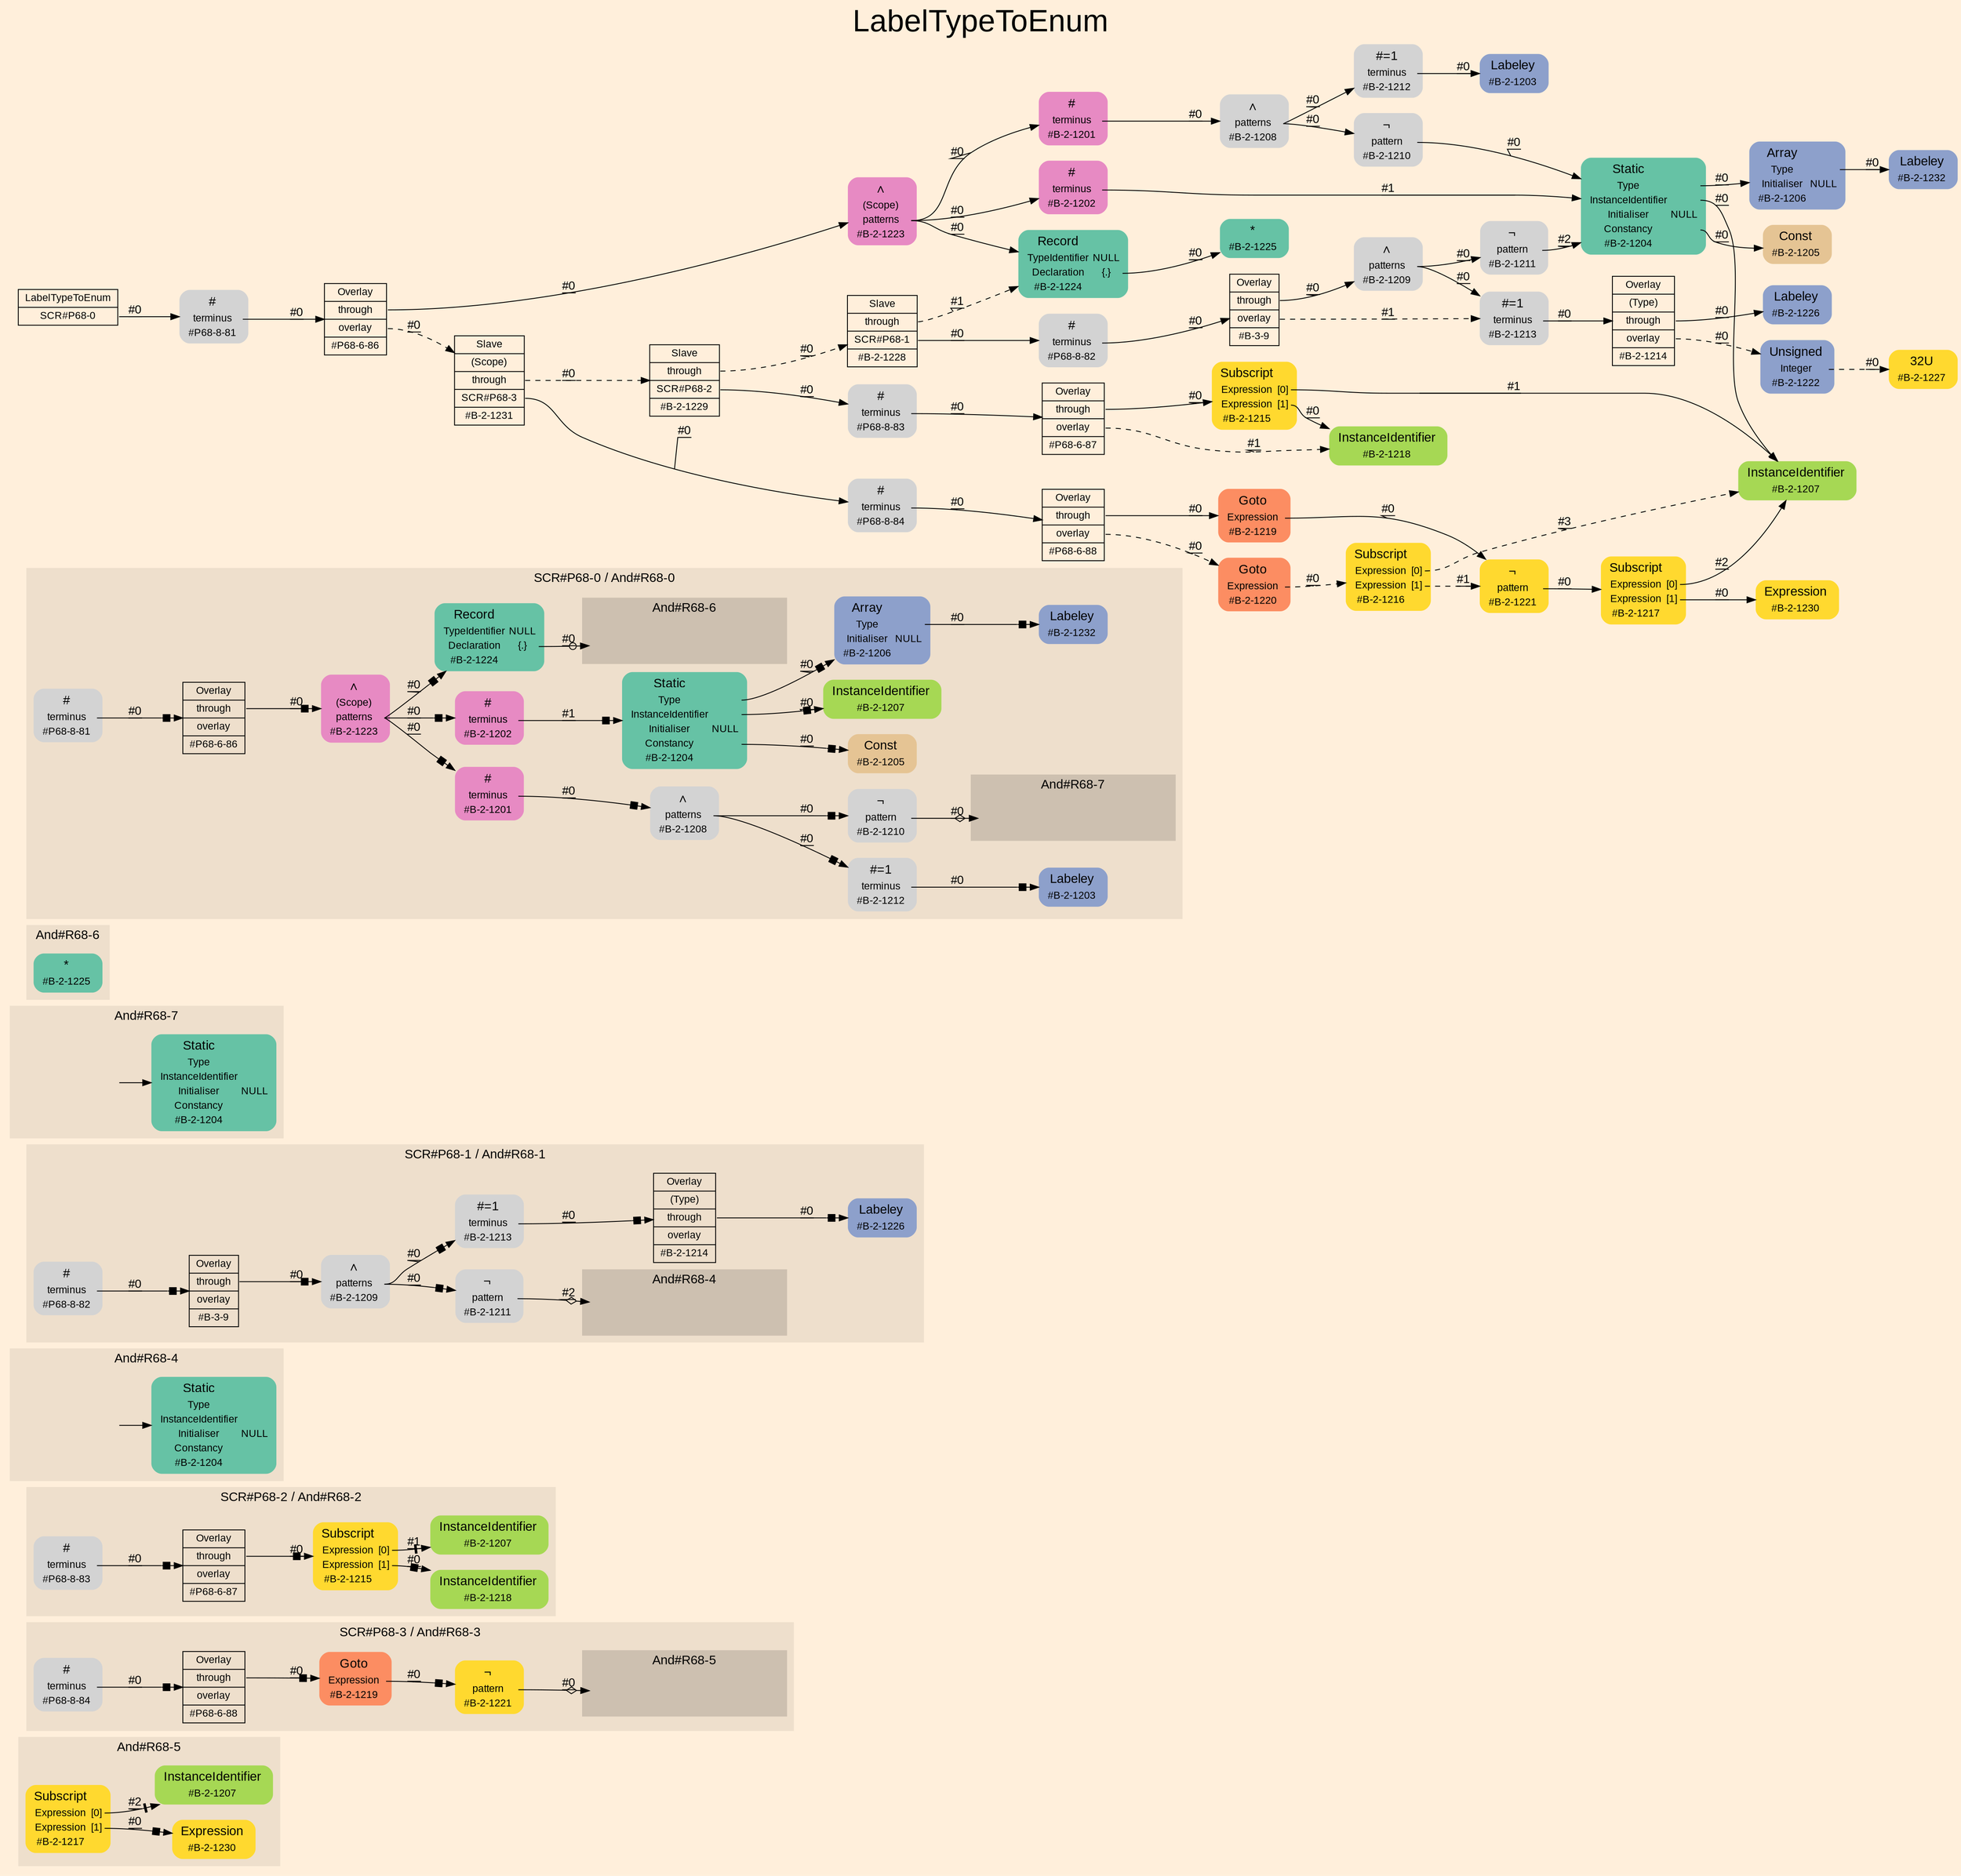 digraph "LabelTypeToEnum" {
label = "LabelTypeToEnum"
labelloc = t
fontsize = "36"
graph [
    rankdir = "LR"
    ranksep = 0.3
    bgcolor = antiquewhite1
    color = black
    fontcolor = black
    fontname = "Arial"
];
node [
    fontname = "Arial"
];
edge [
    fontname = "Arial"
];

// -------------------- figure And#R68-5 --------------------
// -------- block And#R68-5/#B-2-1207 ----------
"And#R68-5/#B-2-1207" [
    shape = "plaintext"
    fillcolor = "/set28/5"
    label = <<TABLE BORDER="0" CELLBORDER="0" CELLSPACING="0">
     <TR><TD><FONT POINT-SIZE="15.0">InstanceIdentifier</FONT></TD><TD></TD></TR>
     <TR><TD>#B-2-1207</TD><TD PORT="port0"></TD></TR>
    </TABLE>>
    style = "rounded,filled"
    fontsize = "12"
];

// -------- region And#R68-5 ----------
subgraph "clusterAnd#R68-5" {
    label = "And#R68-5"
    style = "filled"
    color = antiquewhite2
    fontsize = "15"
    // -------- block And#R68-5/#B-2-1230 ----------
    "And#R68-5/#B-2-1230" [
        shape = "plaintext"
        fillcolor = "/set28/6"
        label = <<TABLE BORDER="0" CELLBORDER="0" CELLSPACING="0">
         <TR><TD><FONT POINT-SIZE="15.0">Expression</FONT></TD><TD></TD></TR>
         <TR><TD>#B-2-1230</TD><TD PORT="port0"></TD></TR>
        </TABLE>>
        style = "rounded,filled"
        fontsize = "12"
    ];
    
    // -------- block And#R68-5/#B-2-1217 ----------
    "And#R68-5/#B-2-1217" [
        shape = "plaintext"
        fillcolor = "/set28/6"
        label = <<TABLE BORDER="0" CELLBORDER="0" CELLSPACING="0">
         <TR><TD><FONT POINT-SIZE="15.0">Subscript</FONT></TD><TD></TD></TR>
         <TR><TD>Expression</TD><TD PORT="port0">[0]</TD></TR>
         <TR><TD>Expression</TD><TD PORT="port1">[1]</TD></TR>
         <TR><TD>#B-2-1217</TD><TD PORT="port2"></TD></TR>
        </TABLE>>
        style = "rounded,filled"
        fontsize = "12"
    ];
    
    "And#R68-5/#B-2-1217":port0 -> "And#R68-5/#B-2-1207" [
        arrowhead="normalnonetee"
        label = "#2"
        decorate = true
        color = black
        fontcolor = black
    ];
    
    "And#R68-5/#B-2-1217":port1 -> "And#R68-5/#B-2-1230" [
        arrowhead="normalnonebox"
        label = "#0"
        decorate = true
        color = black
        fontcolor = black
    ];
    
}


// -------------------- figure And#R68-3 --------------------
// -------- region And#R68-3 ----------
subgraph "clusterAnd#R68-3" {
    label = "SCR#P68-3 / And#R68-3"
    style = "filled"
    color = antiquewhite2
    fontsize = "15"
    // -------- block And#R68-3/#B-2-1219 ----------
    "And#R68-3/#B-2-1219" [
        shape = "plaintext"
        fillcolor = "/set28/2"
        label = <<TABLE BORDER="0" CELLBORDER="0" CELLSPACING="0">
         <TR><TD><FONT POINT-SIZE="15.0">Goto</FONT></TD><TD></TD></TR>
         <TR><TD>Expression</TD><TD PORT="port0"></TD></TR>
         <TR><TD>#B-2-1219</TD><TD PORT="port1"></TD></TR>
        </TABLE>>
        style = "rounded,filled"
        fontsize = "12"
    ];
    
    "And#R68-3/#B-2-1219":port0 -> "And#R68-3/#B-2-1221" [
        arrowhead="normalnonebox"
        label = "#0"
        decorate = true
        color = black
        fontcolor = black
    ];
    
    // -------- block And#R68-3/#B-2-1221 ----------
    "And#R68-3/#B-2-1221" [
        shape = "plaintext"
        fillcolor = "/set28/6"
        label = <<TABLE BORDER="0" CELLBORDER="0" CELLSPACING="0">
         <TR><TD><FONT POINT-SIZE="15.0">¬</FONT></TD><TD></TD></TR>
         <TR><TD>pattern</TD><TD PORT="port0"></TD></TR>
         <TR><TD>#B-2-1221</TD><TD PORT="port1"></TD></TR>
        </TABLE>>
        style = "rounded,filled"
        fontsize = "12"
    ];
    
    "And#R68-3/#B-2-1221":port0 -> "And#R68-3/And#R68-5/#B-2-1217" [
        arrowhead="normalnoneodiamond"
        label = "#0"
        decorate = true
        color = black
        fontcolor = black
    ];
    
    // -------- block And#R68-3/#P68-6-88 ----------
    "And#R68-3/#P68-6-88" [
        shape = "record"
        fillcolor = antiquewhite2
        label = "<fixed> Overlay | <port0> through | <port1> overlay | <port2> #P68-6-88"
        style = "filled"
        fontsize = "12"
        color = black
        fontcolor = black
    ];
    
    "And#R68-3/#P68-6-88":port0 -> "And#R68-3/#B-2-1219" [
        arrowhead="normalnonebox"
        label = "#0"
        decorate = true
        color = black
        fontcolor = black
    ];
    
    // -------- block And#R68-3/#P68-8-84 ----------
    "And#R68-3/#P68-8-84" [
        shape = "plaintext"
        label = <<TABLE BORDER="0" CELLBORDER="0" CELLSPACING="0">
         <TR><TD><FONT POINT-SIZE="15.0">#</FONT></TD><TD></TD></TR>
         <TR><TD>terminus</TD><TD PORT="port0"></TD></TR>
         <TR><TD>#P68-8-84</TD><TD PORT="port1"></TD></TR>
        </TABLE>>
        style = "rounded,filled"
        fontsize = "12"
    ];
    
    "And#R68-3/#P68-8-84":port0 -> "And#R68-3/#P68-6-88" [
        arrowhead="normalnonebox"
        label = "#0"
        decorate = true
        color = black
        fontcolor = black
    ];
    
    // -------- region And#R68-3/And#R68-5 ----------
    subgraph "clusterAnd#R68-3/And#R68-5" {
        label = "And#R68-5"
        style = "filled"
        color = antiquewhite3
        fontsize = "15"
        // -------- block And#R68-3/And#R68-5/#B-2-1217 ----------
        "And#R68-3/And#R68-5/#B-2-1217" [
            shape = "none"
            style = "invisible"
        ];
        
    }
    
}


// -------------------- figure And#R68-2 --------------------
// -------- block And#R68-2/#B-2-1207 ----------
"And#R68-2/#B-2-1207" [
    shape = "plaintext"
    fillcolor = "/set28/5"
    label = <<TABLE BORDER="0" CELLBORDER="0" CELLSPACING="0">
     <TR><TD><FONT POINT-SIZE="15.0">InstanceIdentifier</FONT></TD><TD></TD></TR>
     <TR><TD>#B-2-1207</TD><TD PORT="port0"></TD></TR>
    </TABLE>>
    style = "rounded,filled"
    fontsize = "12"
];

// -------- region And#R68-2 ----------
subgraph "clusterAnd#R68-2" {
    label = "SCR#P68-2 / And#R68-2"
    style = "filled"
    color = antiquewhite2
    fontsize = "15"
    // -------- block And#R68-2/#B-2-1218 ----------
    "And#R68-2/#B-2-1218" [
        shape = "plaintext"
        fillcolor = "/set28/5"
        label = <<TABLE BORDER="0" CELLBORDER="0" CELLSPACING="0">
         <TR><TD><FONT POINT-SIZE="15.0">InstanceIdentifier</FONT></TD><TD></TD></TR>
         <TR><TD>#B-2-1218</TD><TD PORT="port0"></TD></TR>
        </TABLE>>
        style = "rounded,filled"
        fontsize = "12"
    ];
    
    // -------- block And#R68-2/#B-2-1215 ----------
    "And#R68-2/#B-2-1215" [
        shape = "plaintext"
        fillcolor = "/set28/6"
        label = <<TABLE BORDER="0" CELLBORDER="0" CELLSPACING="0">
         <TR><TD><FONT POINT-SIZE="15.0">Subscript</FONT></TD><TD></TD></TR>
         <TR><TD>Expression</TD><TD PORT="port0">[0]</TD></TR>
         <TR><TD>Expression</TD><TD PORT="port1">[1]</TD></TR>
         <TR><TD>#B-2-1215</TD><TD PORT="port2"></TD></TR>
        </TABLE>>
        style = "rounded,filled"
        fontsize = "12"
    ];
    
    "And#R68-2/#B-2-1215":port0 -> "And#R68-2/#B-2-1207" [
        arrowhead="normalnonetee"
        label = "#1"
        decorate = true
        color = black
        fontcolor = black
    ];
    
    "And#R68-2/#B-2-1215":port1 -> "And#R68-2/#B-2-1218" [
        arrowhead="normalnonebox"
        label = "#0"
        decorate = true
        color = black
        fontcolor = black
    ];
    
    // -------- block And#R68-2/#P68-6-87 ----------
    "And#R68-2/#P68-6-87" [
        shape = "record"
        fillcolor = antiquewhite2
        label = "<fixed> Overlay | <port0> through | <port1> overlay | <port2> #P68-6-87"
        style = "filled"
        fontsize = "12"
        color = black
        fontcolor = black
    ];
    
    "And#R68-2/#P68-6-87":port0 -> "And#R68-2/#B-2-1215" [
        arrowhead="normalnonebox"
        label = "#0"
        decorate = true
        color = black
        fontcolor = black
    ];
    
    // -------- block And#R68-2/#P68-8-83 ----------
    "And#R68-2/#P68-8-83" [
        shape = "plaintext"
        label = <<TABLE BORDER="0" CELLBORDER="0" CELLSPACING="0">
         <TR><TD><FONT POINT-SIZE="15.0">#</FONT></TD><TD></TD></TR>
         <TR><TD>terminus</TD><TD PORT="port0"></TD></TR>
         <TR><TD>#P68-8-83</TD><TD PORT="port1"></TD></TR>
        </TABLE>>
        style = "rounded,filled"
        fontsize = "12"
    ];
    
    "And#R68-2/#P68-8-83":port0 -> "And#R68-2/#P68-6-87" [
        arrowhead="normalnonebox"
        label = "#0"
        decorate = true
        color = black
        fontcolor = black
    ];
    
}


// -------------------- figure And#R68-4 --------------------
// -------- block And#R68-4/#B-2-1204 ----------
"And#R68-4/#B-2-1204" [
    shape = "plaintext"
    fillcolor = "/set28/1"
    label = <<TABLE BORDER="0" CELLBORDER="0" CELLSPACING="0">
     <TR><TD><FONT POINT-SIZE="15.0">Static</FONT></TD><TD></TD></TR>
     <TR><TD>Type</TD><TD PORT="port0"></TD></TR>
     <TR><TD>InstanceIdentifier</TD><TD PORT="port1"></TD></TR>
     <TR><TD>Initialiser</TD><TD PORT="port2">NULL</TD></TR>
     <TR><TD>Constancy</TD><TD PORT="port3"></TD></TR>
     <TR><TD>#B-2-1204</TD><TD PORT="port4"></TD></TR>
    </TABLE>>
    style = "rounded,filled"
    fontsize = "12"
];

// -------- region And#R68-4 ----------
subgraph "clusterAnd#R68-4" {
    label = "And#R68-4"
    style = "filled"
    color = antiquewhite2
    fontsize = "15"
    // -------- block And#R68-4/trivial ----------
    "And#R68-4/trivial" [
        shape = "none"
        style = "invisible"
    ];
    
    "And#R68-4/trivial" -> "And#R68-4/#B-2-1204" [
        color = black
        fontcolor = black
    ];
    
}


// -------------------- figure And#R68-1 --------------------
// -------- region And#R68-1 ----------
subgraph "clusterAnd#R68-1" {
    label = "SCR#P68-1 / And#R68-1"
    style = "filled"
    color = antiquewhite2
    fontsize = "15"
    // -------- block And#R68-1/#B-2-1211 ----------
    "And#R68-1/#B-2-1211" [
        shape = "plaintext"
        label = <<TABLE BORDER="0" CELLBORDER="0" CELLSPACING="0">
         <TR><TD><FONT POINT-SIZE="15.0">¬</FONT></TD><TD></TD></TR>
         <TR><TD>pattern</TD><TD PORT="port0"></TD></TR>
         <TR><TD>#B-2-1211</TD><TD PORT="port1"></TD></TR>
        </TABLE>>
        style = "rounded,filled"
        fontsize = "12"
    ];
    
    "And#R68-1/#B-2-1211":port0 -> "And#R68-1/And#R68-4/#B-2-1204" [
        arrowhead="normalnoneodiamond"
        label = "#2"
        decorate = true
        color = black
        fontcolor = black
    ];
    
    // -------- block And#R68-1/#B-2-1209 ----------
    "And#R68-1/#B-2-1209" [
        shape = "plaintext"
        label = <<TABLE BORDER="0" CELLBORDER="0" CELLSPACING="0">
         <TR><TD><FONT POINT-SIZE="15.0">∧</FONT></TD><TD></TD></TR>
         <TR><TD>patterns</TD><TD PORT="port0"></TD></TR>
         <TR><TD>#B-2-1209</TD><TD PORT="port1"></TD></TR>
        </TABLE>>
        style = "rounded,filled"
        fontsize = "12"
    ];
    
    "And#R68-1/#B-2-1209":port0 -> "And#R68-1/#B-2-1213" [
        arrowhead="normalnonebox"
        label = "#0"
        decorate = true
        color = black
        fontcolor = black
    ];
    
    "And#R68-1/#B-2-1209":port0 -> "And#R68-1/#B-2-1211" [
        arrowhead="normalnonebox"
        label = "#0"
        decorate = true
        color = black
        fontcolor = black
    ];
    
    // -------- block And#R68-1/#B-2-1213 ----------
    "And#R68-1/#B-2-1213" [
        shape = "plaintext"
        label = <<TABLE BORDER="0" CELLBORDER="0" CELLSPACING="0">
         <TR><TD><FONT POINT-SIZE="15.0">#=1</FONT></TD><TD></TD></TR>
         <TR><TD>terminus</TD><TD PORT="port0"></TD></TR>
         <TR><TD>#B-2-1213</TD><TD PORT="port1"></TD></TR>
        </TABLE>>
        style = "rounded,filled"
        fontsize = "12"
    ];
    
    "And#R68-1/#B-2-1213":port0 -> "And#R68-1/#B-2-1214" [
        arrowhead="normalnonebox"
        label = "#0"
        decorate = true
        color = black
        fontcolor = black
    ];
    
    // -------- block And#R68-1/#B-3-9 ----------
    "And#R68-1/#B-3-9" [
        shape = "record"
        fillcolor = antiquewhite2
        label = "<fixed> Overlay | <port0> through | <port1> overlay | <port2> #B-3-9"
        style = "filled"
        fontsize = "12"
        color = black
        fontcolor = black
    ];
    
    "And#R68-1/#B-3-9":port0 -> "And#R68-1/#B-2-1209" [
        arrowhead="normalnonebox"
        label = "#0"
        decorate = true
        color = black
        fontcolor = black
    ];
    
    // -------- block And#R68-1/#B-2-1214 ----------
    "And#R68-1/#B-2-1214" [
        shape = "record"
        fillcolor = antiquewhite2
        label = "<fixed> Overlay | <port0> (Type) | <port1> through | <port2> overlay | <port3> #B-2-1214"
        style = "filled"
        fontsize = "12"
        color = black
        fontcolor = black
    ];
    
    "And#R68-1/#B-2-1214":port1 -> "And#R68-1/#B-2-1226" [
        arrowhead="normalnonebox"
        label = "#0"
        decorate = true
        color = black
        fontcolor = black
    ];
    
    // -------- block And#R68-1/#B-2-1226 ----------
    "And#R68-1/#B-2-1226" [
        shape = "plaintext"
        fillcolor = "/set28/3"
        label = <<TABLE BORDER="0" CELLBORDER="0" CELLSPACING="0">
         <TR><TD><FONT POINT-SIZE="15.0">Labeley</FONT></TD><TD></TD></TR>
         <TR><TD>#B-2-1226</TD><TD PORT="port0"></TD></TR>
        </TABLE>>
        style = "rounded,filled"
        fontsize = "12"
    ];
    
    // -------- block And#R68-1/#P68-8-82 ----------
    "And#R68-1/#P68-8-82" [
        shape = "plaintext"
        label = <<TABLE BORDER="0" CELLBORDER="0" CELLSPACING="0">
         <TR><TD><FONT POINT-SIZE="15.0">#</FONT></TD><TD></TD></TR>
         <TR><TD>terminus</TD><TD PORT="port0"></TD></TR>
         <TR><TD>#P68-8-82</TD><TD PORT="port1"></TD></TR>
        </TABLE>>
        style = "rounded,filled"
        fontsize = "12"
    ];
    
    "And#R68-1/#P68-8-82":port0 -> "And#R68-1/#B-3-9" [
        arrowhead="normalnonebox"
        label = "#0"
        decorate = true
        color = black
        fontcolor = black
    ];
    
    // -------- region And#R68-1/And#R68-4 ----------
    subgraph "clusterAnd#R68-1/And#R68-4" {
        label = "And#R68-4"
        style = "filled"
        color = antiquewhite3
        fontsize = "15"
        // -------- block And#R68-1/And#R68-4/#B-2-1204 ----------
        "And#R68-1/And#R68-4/#B-2-1204" [
            shape = "none"
            style = "invisible"
        ];
        
    }
    
}


// -------------------- figure And#R68-7 --------------------
// -------- block And#R68-7/#B-2-1204 ----------
"And#R68-7/#B-2-1204" [
    shape = "plaintext"
    fillcolor = "/set28/1"
    label = <<TABLE BORDER="0" CELLBORDER="0" CELLSPACING="0">
     <TR><TD><FONT POINT-SIZE="15.0">Static</FONT></TD><TD></TD></TR>
     <TR><TD>Type</TD><TD PORT="port0"></TD></TR>
     <TR><TD>InstanceIdentifier</TD><TD PORT="port1"></TD></TR>
     <TR><TD>Initialiser</TD><TD PORT="port2">NULL</TD></TR>
     <TR><TD>Constancy</TD><TD PORT="port3"></TD></TR>
     <TR><TD>#B-2-1204</TD><TD PORT="port4"></TD></TR>
    </TABLE>>
    style = "rounded,filled"
    fontsize = "12"
];

// -------- region And#R68-7 ----------
subgraph "clusterAnd#R68-7" {
    label = "And#R68-7"
    style = "filled"
    color = antiquewhite2
    fontsize = "15"
    // -------- block And#R68-7/trivial ----------
    "And#R68-7/trivial" [
        shape = "none"
        style = "invisible"
    ];
    
    "And#R68-7/trivial" -> "And#R68-7/#B-2-1204" [
        color = black
        fontcolor = black
    ];
    
}


// -------------------- figure And#R68-6 --------------------
// -------- region And#R68-6 ----------
subgraph "clusterAnd#R68-6" {
    label = "And#R68-6"
    style = "filled"
    color = antiquewhite2
    fontsize = "15"
    // -------- block And#R68-6/#B-2-1225 ----------
    "And#R68-6/#B-2-1225" [
        shape = "plaintext"
        fillcolor = "/set28/1"
        label = <<TABLE BORDER="0" CELLBORDER="0" CELLSPACING="0">
         <TR><TD><FONT POINT-SIZE="15.0">*</FONT></TD><TD></TD></TR>
         <TR><TD>#B-2-1225</TD><TD PORT="port0"></TD></TR>
        </TABLE>>
        style = "rounded,filled"
        fontsize = "12"
    ];
    
}


// -------------------- figure And#R68-0 --------------------
// -------- region And#R68-0 ----------
subgraph "clusterAnd#R68-0" {
    label = "SCR#P68-0 / And#R68-0"
    style = "filled"
    color = antiquewhite2
    fontsize = "15"
    // -------- block And#R68-0/#B-2-1207 ----------
    "And#R68-0/#B-2-1207" [
        shape = "plaintext"
        fillcolor = "/set28/5"
        label = <<TABLE BORDER="0" CELLBORDER="0" CELLSPACING="0">
         <TR><TD><FONT POINT-SIZE="15.0">InstanceIdentifier</FONT></TD><TD></TD></TR>
         <TR><TD>#B-2-1207</TD><TD PORT="port0"></TD></TR>
        </TABLE>>
        style = "rounded,filled"
        fontsize = "12"
    ];
    
    // -------- block And#R68-0/#B-2-1210 ----------
    "And#R68-0/#B-2-1210" [
        shape = "plaintext"
        label = <<TABLE BORDER="0" CELLBORDER="0" CELLSPACING="0">
         <TR><TD><FONT POINT-SIZE="15.0">¬</FONT></TD><TD></TD></TR>
         <TR><TD>pattern</TD><TD PORT="port0"></TD></TR>
         <TR><TD>#B-2-1210</TD><TD PORT="port1"></TD></TR>
        </TABLE>>
        style = "rounded,filled"
        fontsize = "12"
    ];
    
    "And#R68-0/#B-2-1210":port0 -> "And#R68-0/And#R68-7/#B-2-1204" [
        arrowhead="normalnoneodiamond"
        label = "#0"
        decorate = true
        color = black
        fontcolor = black
    ];
    
    // -------- block And#R68-0/#B-2-1206 ----------
    "And#R68-0/#B-2-1206" [
        shape = "plaintext"
        fillcolor = "/set28/3"
        label = <<TABLE BORDER="0" CELLBORDER="0" CELLSPACING="0">
         <TR><TD><FONT POINT-SIZE="15.0">Array</FONT></TD><TD></TD></TR>
         <TR><TD>Type</TD><TD PORT="port0"></TD></TR>
         <TR><TD>Initialiser</TD><TD PORT="port1">NULL</TD></TR>
         <TR><TD>#B-2-1206</TD><TD PORT="port2"></TD></TR>
        </TABLE>>
        style = "rounded,filled"
        fontsize = "12"
    ];
    
    "And#R68-0/#B-2-1206":port0 -> "And#R68-0/#B-2-1232" [
        arrowhead="normalnonebox"
        label = "#0"
        decorate = true
        color = black
        fontcolor = black
    ];
    
    // -------- block And#R68-0/#B-2-1201 ----------
    "And#R68-0/#B-2-1201" [
        shape = "plaintext"
        fillcolor = "/set28/4"
        label = <<TABLE BORDER="0" CELLBORDER="0" CELLSPACING="0">
         <TR><TD><FONT POINT-SIZE="15.0">#</FONT></TD><TD></TD></TR>
         <TR><TD>terminus</TD><TD PORT="port0"></TD></TR>
         <TR><TD>#B-2-1201</TD><TD PORT="port1"></TD></TR>
        </TABLE>>
        style = "rounded,filled"
        fontsize = "12"
    ];
    
    "And#R68-0/#B-2-1201":port0 -> "And#R68-0/#B-2-1208" [
        arrowhead="normalnonebox"
        label = "#0"
        decorate = true
        color = black
        fontcolor = black
    ];
    
    // -------- block And#R68-0/#B-2-1212 ----------
    "And#R68-0/#B-2-1212" [
        shape = "plaintext"
        label = <<TABLE BORDER="0" CELLBORDER="0" CELLSPACING="0">
         <TR><TD><FONT POINT-SIZE="15.0">#=1</FONT></TD><TD></TD></TR>
         <TR><TD>terminus</TD><TD PORT="port0"></TD></TR>
         <TR><TD>#B-2-1212</TD><TD PORT="port1"></TD></TR>
        </TABLE>>
        style = "rounded,filled"
        fontsize = "12"
    ];
    
    "And#R68-0/#B-2-1212":port0 -> "And#R68-0/#B-2-1203" [
        arrowhead="normalnonebox"
        label = "#0"
        decorate = true
        color = black
        fontcolor = black
    ];
    
    // -------- block And#R68-0/#B-2-1202 ----------
    "And#R68-0/#B-2-1202" [
        shape = "plaintext"
        fillcolor = "/set28/4"
        label = <<TABLE BORDER="0" CELLBORDER="0" CELLSPACING="0">
         <TR><TD><FONT POINT-SIZE="15.0">#</FONT></TD><TD></TD></TR>
         <TR><TD>terminus</TD><TD PORT="port0"></TD></TR>
         <TR><TD>#B-2-1202</TD><TD PORT="port1"></TD></TR>
        </TABLE>>
        style = "rounded,filled"
        fontsize = "12"
    ];
    
    "And#R68-0/#B-2-1202":port0 -> "And#R68-0/#B-2-1204" [
        arrowhead="normalnonebox"
        label = "#1"
        decorate = true
        color = black
        fontcolor = black
    ];
    
    // -------- block And#R68-0/#B-2-1203 ----------
    "And#R68-0/#B-2-1203" [
        shape = "plaintext"
        fillcolor = "/set28/3"
        label = <<TABLE BORDER="0" CELLBORDER="0" CELLSPACING="0">
         <TR><TD><FONT POINT-SIZE="15.0">Labeley</FONT></TD><TD></TD></TR>
         <TR><TD>#B-2-1203</TD><TD PORT="port0"></TD></TR>
        </TABLE>>
        style = "rounded,filled"
        fontsize = "12"
    ];
    
    // -------- block And#R68-0/#B-2-1204 ----------
    "And#R68-0/#B-2-1204" [
        shape = "plaintext"
        fillcolor = "/set28/1"
        label = <<TABLE BORDER="0" CELLBORDER="0" CELLSPACING="0">
         <TR><TD><FONT POINT-SIZE="15.0">Static</FONT></TD><TD></TD></TR>
         <TR><TD>Type</TD><TD PORT="port0"></TD></TR>
         <TR><TD>InstanceIdentifier</TD><TD PORT="port1"></TD></TR>
         <TR><TD>Initialiser</TD><TD PORT="port2">NULL</TD></TR>
         <TR><TD>Constancy</TD><TD PORT="port3"></TD></TR>
         <TR><TD>#B-2-1204</TD><TD PORT="port4"></TD></TR>
        </TABLE>>
        style = "rounded,filled"
        fontsize = "12"
    ];
    
    "And#R68-0/#B-2-1204":port0 -> "And#R68-0/#B-2-1206" [
        arrowhead="normalnonebox"
        label = "#0"
        decorate = true
        color = black
        fontcolor = black
    ];
    
    "And#R68-0/#B-2-1204":port1 -> "And#R68-0/#B-2-1207" [
        arrowhead="normalnonebox"
        label = "#0"
        decorate = true
        color = black
        fontcolor = black
    ];
    
    "And#R68-0/#B-2-1204":port3 -> "And#R68-0/#B-2-1205" [
        arrowhead="normalnonebox"
        label = "#0"
        decorate = true
        color = black
        fontcolor = black
    ];
    
    // -------- block And#R68-0/#B-2-1205 ----------
    "And#R68-0/#B-2-1205" [
        shape = "plaintext"
        fillcolor = "/set28/7"
        label = <<TABLE BORDER="0" CELLBORDER="0" CELLSPACING="0">
         <TR><TD><FONT POINT-SIZE="15.0">Const</FONT></TD><TD></TD></TR>
         <TR><TD>#B-2-1205</TD><TD PORT="port0"></TD></TR>
        </TABLE>>
        style = "rounded,filled"
        fontsize = "12"
    ];
    
    // -------- block And#R68-0/#B-2-1208 ----------
    "And#R68-0/#B-2-1208" [
        shape = "plaintext"
        label = <<TABLE BORDER="0" CELLBORDER="0" CELLSPACING="0">
         <TR><TD><FONT POINT-SIZE="15.0">∧</FONT></TD><TD></TD></TR>
         <TR><TD>patterns</TD><TD PORT="port0"></TD></TR>
         <TR><TD>#B-2-1208</TD><TD PORT="port1"></TD></TR>
        </TABLE>>
        style = "rounded,filled"
        fontsize = "12"
    ];
    
    "And#R68-0/#B-2-1208":port0 -> "And#R68-0/#B-2-1212" [
        arrowhead="normalnonebox"
        label = "#0"
        decorate = true
        color = black
        fontcolor = black
    ];
    
    "And#R68-0/#B-2-1208":port0 -> "And#R68-0/#B-2-1210" [
        arrowhead="normalnonebox"
        label = "#0"
        decorate = true
        color = black
        fontcolor = black
    ];
    
    // -------- block And#R68-0/#B-2-1223 ----------
    "And#R68-0/#B-2-1223" [
        shape = "plaintext"
        fillcolor = "/set28/4"
        label = <<TABLE BORDER="0" CELLBORDER="0" CELLSPACING="0">
         <TR><TD><FONT POINT-SIZE="15.0">∧</FONT></TD><TD></TD></TR>
         <TR><TD>(Scope)</TD><TD PORT="port0"></TD></TR>
         <TR><TD>patterns</TD><TD PORT="port1"></TD></TR>
         <TR><TD>#B-2-1223</TD><TD PORT="port2"></TD></TR>
        </TABLE>>
        style = "rounded,filled"
        fontsize = "12"
    ];
    
    "And#R68-0/#B-2-1223":port1 -> "And#R68-0/#B-2-1224" [
        arrowhead="normalnonebox"
        label = "#0"
        decorate = true
        color = black
        fontcolor = black
    ];
    
    "And#R68-0/#B-2-1223":port1 -> "And#R68-0/#B-2-1201" [
        arrowhead="normalnonebox"
        label = "#0"
        decorate = true
        color = black
        fontcolor = black
    ];
    
    "And#R68-0/#B-2-1223":port1 -> "And#R68-0/#B-2-1202" [
        arrowhead="normalnonebox"
        label = "#0"
        decorate = true
        color = black
        fontcolor = black
    ];
    
    // -------- block And#R68-0/#B-2-1224 ----------
    "And#R68-0/#B-2-1224" [
        shape = "plaintext"
        fillcolor = "/set28/1"
        label = <<TABLE BORDER="0" CELLBORDER="0" CELLSPACING="0">
         <TR><TD><FONT POINT-SIZE="15.0">Record</FONT></TD><TD></TD></TR>
         <TR><TD>TypeIdentifier</TD><TD PORT="port0">NULL</TD></TR>
         <TR><TD>Declaration</TD><TD PORT="port1">{.}</TD></TR>
         <TR><TD>#B-2-1224</TD><TD PORT="port2"></TD></TR>
        </TABLE>>
        style = "rounded,filled"
        fontsize = "12"
    ];
    
    "And#R68-0/#B-2-1224":port1 -> "And#R68-0/And#R68-6/#B-2-1225" [
        arrowhead="normalnoneodot"
        label = "#0"
        decorate = true
        color = black
        fontcolor = black
    ];
    
    // -------- block And#R68-0/#B-2-1232 ----------
    "And#R68-0/#B-2-1232" [
        shape = "plaintext"
        fillcolor = "/set28/3"
        label = <<TABLE BORDER="0" CELLBORDER="0" CELLSPACING="0">
         <TR><TD><FONT POINT-SIZE="15.0">Labeley</FONT></TD><TD></TD></TR>
         <TR><TD>#B-2-1232</TD><TD PORT="port0"></TD></TR>
        </TABLE>>
        style = "rounded,filled"
        fontsize = "12"
    ];
    
    // -------- block And#R68-0/#P68-6-86 ----------
    "And#R68-0/#P68-6-86" [
        shape = "record"
        fillcolor = antiquewhite2
        label = "<fixed> Overlay | <port0> through | <port1> overlay | <port2> #P68-6-86"
        style = "filled"
        fontsize = "12"
        color = black
        fontcolor = black
    ];
    
    "And#R68-0/#P68-6-86":port0 -> "And#R68-0/#B-2-1223" [
        arrowhead="normalnonebox"
        label = "#0"
        decorate = true
        color = black
        fontcolor = black
    ];
    
    // -------- block And#R68-0/#P68-8-81 ----------
    "And#R68-0/#P68-8-81" [
        shape = "plaintext"
        label = <<TABLE BORDER="0" CELLBORDER="0" CELLSPACING="0">
         <TR><TD><FONT POINT-SIZE="15.0">#</FONT></TD><TD></TD></TR>
         <TR><TD>terminus</TD><TD PORT="port0"></TD></TR>
         <TR><TD>#P68-8-81</TD><TD PORT="port1"></TD></TR>
        </TABLE>>
        style = "rounded,filled"
        fontsize = "12"
    ];
    
    "And#R68-0/#P68-8-81":port0 -> "And#R68-0/#P68-6-86" [
        arrowhead="normalnonebox"
        label = "#0"
        decorate = true
        color = black
        fontcolor = black
    ];
    
    // -------- region And#R68-0/And#R68-6 ----------
    subgraph "clusterAnd#R68-0/And#R68-6" {
        label = "And#R68-6"
        style = "filled"
        color = antiquewhite3
        fontsize = "15"
        // -------- block And#R68-0/And#R68-6/#B-2-1225 ----------
        "And#R68-0/And#R68-6/#B-2-1225" [
            shape = "none"
            style = "invisible"
        ];
        
    }
    
    // -------- region And#R68-0/And#R68-7 ----------
    subgraph "clusterAnd#R68-0/And#R68-7" {
        label = "And#R68-7"
        style = "filled"
        color = antiquewhite3
        fontsize = "15"
        // -------- block And#R68-0/And#R68-7/#B-2-1204 ----------
        "And#R68-0/And#R68-7/#B-2-1204" [
            shape = "none"
            style = "invisible"
        ];
        
    }
    
}


// -------------------- transformation figure --------------------
// -------- block CR#P68-0 ----------
"CR#P68-0" [
    shape = "record"
    fillcolor = antiquewhite1
    label = "<fixed> LabelTypeToEnum | <port0> SCR#P68-0"
    style = "filled"
    fontsize = "12"
    color = black
    fontcolor = black
];

"CR#P68-0":port0 -> "#P68-8-81" [
    label = "#0"
    decorate = true
    color = black
    fontcolor = black
];

// -------- block #P68-8-81 ----------
"#P68-8-81" [
    shape = "plaintext"
    label = <<TABLE BORDER="0" CELLBORDER="0" CELLSPACING="0">
     <TR><TD><FONT POINT-SIZE="15.0">#</FONT></TD><TD></TD></TR>
     <TR><TD>terminus</TD><TD PORT="port0"></TD></TR>
     <TR><TD>#P68-8-81</TD><TD PORT="port1"></TD></TR>
    </TABLE>>
    style = "rounded,filled"
    fontsize = "12"
];

"#P68-8-81":port0 -> "#P68-6-86" [
    label = "#0"
    decorate = true
    color = black
    fontcolor = black
];

// -------- block #P68-6-86 ----------
"#P68-6-86" [
    shape = "record"
    fillcolor = antiquewhite1
    label = "<fixed> Overlay | <port0> through | <port1> overlay | <port2> #P68-6-86"
    style = "filled"
    fontsize = "12"
    color = black
    fontcolor = black
];

"#P68-6-86":port0 -> "#B-2-1223" [
    label = "#0"
    decorate = true
    color = black
    fontcolor = black
];

"#P68-6-86":port1 -> "#B-2-1231" [
    style="dashed"
    label = "#0"
    decorate = true
    color = black
    fontcolor = black
];

// -------- block #B-2-1223 ----------
"#B-2-1223" [
    shape = "plaintext"
    fillcolor = "/set28/4"
    label = <<TABLE BORDER="0" CELLBORDER="0" CELLSPACING="0">
     <TR><TD><FONT POINT-SIZE="15.0">∧</FONT></TD><TD></TD></TR>
     <TR><TD>(Scope)</TD><TD PORT="port0"></TD></TR>
     <TR><TD>patterns</TD><TD PORT="port1"></TD></TR>
     <TR><TD>#B-2-1223</TD><TD PORT="port2"></TD></TR>
    </TABLE>>
    style = "rounded,filled"
    fontsize = "12"
];

"#B-2-1223":port1 -> "#B-2-1224" [
    label = "#0"
    decorate = true
    color = black
    fontcolor = black
];

"#B-2-1223":port1 -> "#B-2-1201" [
    label = "#0"
    decorate = true
    color = black
    fontcolor = black
];

"#B-2-1223":port1 -> "#B-2-1202" [
    label = "#0"
    decorate = true
    color = black
    fontcolor = black
];

// -------- block #B-2-1224 ----------
"#B-2-1224" [
    shape = "plaintext"
    fillcolor = "/set28/1"
    label = <<TABLE BORDER="0" CELLBORDER="0" CELLSPACING="0">
     <TR><TD><FONT POINT-SIZE="15.0">Record</FONT></TD><TD></TD></TR>
     <TR><TD>TypeIdentifier</TD><TD PORT="port0">NULL</TD></TR>
     <TR><TD>Declaration</TD><TD PORT="port1">{.}</TD></TR>
     <TR><TD>#B-2-1224</TD><TD PORT="port2"></TD></TR>
    </TABLE>>
    style = "rounded,filled"
    fontsize = "12"
];

"#B-2-1224":port1 -> "#B-2-1225" [
    label = "#0"
    decorate = true
    color = black
    fontcolor = black
];

// -------- block #B-2-1225 ----------
"#B-2-1225" [
    shape = "plaintext"
    fillcolor = "/set28/1"
    label = <<TABLE BORDER="0" CELLBORDER="0" CELLSPACING="0">
     <TR><TD><FONT POINT-SIZE="15.0">*</FONT></TD><TD></TD></TR>
     <TR><TD>#B-2-1225</TD><TD PORT="port0"></TD></TR>
    </TABLE>>
    style = "rounded,filled"
    fontsize = "12"
];

// -------- block #B-2-1201 ----------
"#B-2-1201" [
    shape = "plaintext"
    fillcolor = "/set28/4"
    label = <<TABLE BORDER="0" CELLBORDER="0" CELLSPACING="0">
     <TR><TD><FONT POINT-SIZE="15.0">#</FONT></TD><TD></TD></TR>
     <TR><TD>terminus</TD><TD PORT="port0"></TD></TR>
     <TR><TD>#B-2-1201</TD><TD PORT="port1"></TD></TR>
    </TABLE>>
    style = "rounded,filled"
    fontsize = "12"
];

"#B-2-1201":port0 -> "#B-2-1208" [
    label = "#0"
    decorate = true
    color = black
    fontcolor = black
];

// -------- block #B-2-1208 ----------
"#B-2-1208" [
    shape = "plaintext"
    label = <<TABLE BORDER="0" CELLBORDER="0" CELLSPACING="0">
     <TR><TD><FONT POINT-SIZE="15.0">∧</FONT></TD><TD></TD></TR>
     <TR><TD>patterns</TD><TD PORT="port0"></TD></TR>
     <TR><TD>#B-2-1208</TD><TD PORT="port1"></TD></TR>
    </TABLE>>
    style = "rounded,filled"
    fontsize = "12"
];

"#B-2-1208":port0 -> "#B-2-1212" [
    label = "#0"
    decorate = true
    color = black
    fontcolor = black
];

"#B-2-1208":port0 -> "#B-2-1210" [
    label = "#0"
    decorate = true
    color = black
    fontcolor = black
];

// -------- block #B-2-1212 ----------
"#B-2-1212" [
    shape = "plaintext"
    label = <<TABLE BORDER="0" CELLBORDER="0" CELLSPACING="0">
     <TR><TD><FONT POINT-SIZE="15.0">#=1</FONT></TD><TD></TD></TR>
     <TR><TD>terminus</TD><TD PORT="port0"></TD></TR>
     <TR><TD>#B-2-1212</TD><TD PORT="port1"></TD></TR>
    </TABLE>>
    style = "rounded,filled"
    fontsize = "12"
];

"#B-2-1212":port0 -> "#B-2-1203" [
    label = "#0"
    decorate = true
    color = black
    fontcolor = black
];

// -------- block #B-2-1203 ----------
"#B-2-1203" [
    shape = "plaintext"
    fillcolor = "/set28/3"
    label = <<TABLE BORDER="0" CELLBORDER="0" CELLSPACING="0">
     <TR><TD><FONT POINT-SIZE="15.0">Labeley</FONT></TD><TD></TD></TR>
     <TR><TD>#B-2-1203</TD><TD PORT="port0"></TD></TR>
    </TABLE>>
    style = "rounded,filled"
    fontsize = "12"
];

// -------- block #B-2-1210 ----------
"#B-2-1210" [
    shape = "plaintext"
    label = <<TABLE BORDER="0" CELLBORDER="0" CELLSPACING="0">
     <TR><TD><FONT POINT-SIZE="15.0">¬</FONT></TD><TD></TD></TR>
     <TR><TD>pattern</TD><TD PORT="port0"></TD></TR>
     <TR><TD>#B-2-1210</TD><TD PORT="port1"></TD></TR>
    </TABLE>>
    style = "rounded,filled"
    fontsize = "12"
];

"#B-2-1210":port0 -> "#B-2-1204" [
    label = "#0"
    decorate = true
    color = black
    fontcolor = black
];

// -------- block #B-2-1204 ----------
"#B-2-1204" [
    shape = "plaintext"
    fillcolor = "/set28/1"
    label = <<TABLE BORDER="0" CELLBORDER="0" CELLSPACING="0">
     <TR><TD><FONT POINT-SIZE="15.0">Static</FONT></TD><TD></TD></TR>
     <TR><TD>Type</TD><TD PORT="port0"></TD></TR>
     <TR><TD>InstanceIdentifier</TD><TD PORT="port1"></TD></TR>
     <TR><TD>Initialiser</TD><TD PORT="port2">NULL</TD></TR>
     <TR><TD>Constancy</TD><TD PORT="port3"></TD></TR>
     <TR><TD>#B-2-1204</TD><TD PORT="port4"></TD></TR>
    </TABLE>>
    style = "rounded,filled"
    fontsize = "12"
];

"#B-2-1204":port0 -> "#B-2-1206" [
    label = "#0"
    decorate = true
    color = black
    fontcolor = black
];

"#B-2-1204":port1 -> "#B-2-1207" [
    label = "#0"
    decorate = true
    color = black
    fontcolor = black
];

"#B-2-1204":port3 -> "#B-2-1205" [
    label = "#0"
    decorate = true
    color = black
    fontcolor = black
];

// -------- block #B-2-1206 ----------
"#B-2-1206" [
    shape = "plaintext"
    fillcolor = "/set28/3"
    label = <<TABLE BORDER="0" CELLBORDER="0" CELLSPACING="0">
     <TR><TD><FONT POINT-SIZE="15.0">Array</FONT></TD><TD></TD></TR>
     <TR><TD>Type</TD><TD PORT="port0"></TD></TR>
     <TR><TD>Initialiser</TD><TD PORT="port1">NULL</TD></TR>
     <TR><TD>#B-2-1206</TD><TD PORT="port2"></TD></TR>
    </TABLE>>
    style = "rounded,filled"
    fontsize = "12"
];

"#B-2-1206":port0 -> "#B-2-1232" [
    label = "#0"
    decorate = true
    color = black
    fontcolor = black
];

// -------- block #B-2-1232 ----------
"#B-2-1232" [
    shape = "plaintext"
    fillcolor = "/set28/3"
    label = <<TABLE BORDER="0" CELLBORDER="0" CELLSPACING="0">
     <TR><TD><FONT POINT-SIZE="15.0">Labeley</FONT></TD><TD></TD></TR>
     <TR><TD>#B-2-1232</TD><TD PORT="port0"></TD></TR>
    </TABLE>>
    style = "rounded,filled"
    fontsize = "12"
];

// -------- block #B-2-1207 ----------
"#B-2-1207" [
    shape = "plaintext"
    fillcolor = "/set28/5"
    label = <<TABLE BORDER="0" CELLBORDER="0" CELLSPACING="0">
     <TR><TD><FONT POINT-SIZE="15.0">InstanceIdentifier</FONT></TD><TD></TD></TR>
     <TR><TD>#B-2-1207</TD><TD PORT="port0"></TD></TR>
    </TABLE>>
    style = "rounded,filled"
    fontsize = "12"
];

// -------- block #B-2-1205 ----------
"#B-2-1205" [
    shape = "plaintext"
    fillcolor = "/set28/7"
    label = <<TABLE BORDER="0" CELLBORDER="0" CELLSPACING="0">
     <TR><TD><FONT POINT-SIZE="15.0">Const</FONT></TD><TD></TD></TR>
     <TR><TD>#B-2-1205</TD><TD PORT="port0"></TD></TR>
    </TABLE>>
    style = "rounded,filled"
    fontsize = "12"
];

// -------- block #B-2-1202 ----------
"#B-2-1202" [
    shape = "plaintext"
    fillcolor = "/set28/4"
    label = <<TABLE BORDER="0" CELLBORDER="0" CELLSPACING="0">
     <TR><TD><FONT POINT-SIZE="15.0">#</FONT></TD><TD></TD></TR>
     <TR><TD>terminus</TD><TD PORT="port0"></TD></TR>
     <TR><TD>#B-2-1202</TD><TD PORT="port1"></TD></TR>
    </TABLE>>
    style = "rounded,filled"
    fontsize = "12"
];

"#B-2-1202":port0 -> "#B-2-1204" [
    label = "#1"
    decorate = true
    color = black
    fontcolor = black
];

// -------- block #B-2-1231 ----------
"#B-2-1231" [
    shape = "record"
    fillcolor = antiquewhite1
    label = "<fixed> Slave | <port0> (Scope) | <port1> through | <port2> SCR#P68-3 | <port3> #B-2-1231"
    style = "filled"
    fontsize = "12"
    color = black
    fontcolor = black
];

"#B-2-1231":port1 -> "#B-2-1229" [
    style="dashed"
    label = "#0"
    decorate = true
    color = black
    fontcolor = black
];

"#B-2-1231":port2 -> "#P68-8-84" [
    label = "#0"
    decorate = true
    color = black
    fontcolor = black
];

// -------- block #B-2-1229 ----------
"#B-2-1229" [
    shape = "record"
    fillcolor = antiquewhite1
    label = "<fixed> Slave | <port0> through | <port1> SCR#P68-2 | <port2> #B-2-1229"
    style = "filled"
    fontsize = "12"
    color = black
    fontcolor = black
];

"#B-2-1229":port0 -> "#B-2-1228" [
    style="dashed"
    label = "#0"
    decorate = true
    color = black
    fontcolor = black
];

"#B-2-1229":port1 -> "#P68-8-83" [
    label = "#0"
    decorate = true
    color = black
    fontcolor = black
];

// -------- block #B-2-1228 ----------
"#B-2-1228" [
    shape = "record"
    fillcolor = antiquewhite1
    label = "<fixed> Slave | <port0> through | <port1> SCR#P68-1 | <port2> #B-2-1228"
    style = "filled"
    fontsize = "12"
    color = black
    fontcolor = black
];

"#B-2-1228":port0 -> "#B-2-1224" [
    style="dashed"
    label = "#1"
    decorate = true
    color = black
    fontcolor = black
];

"#B-2-1228":port1 -> "#P68-8-82" [
    label = "#0"
    decorate = true
    color = black
    fontcolor = black
];

// -------- block #P68-8-82 ----------
"#P68-8-82" [
    shape = "plaintext"
    label = <<TABLE BORDER="0" CELLBORDER="0" CELLSPACING="0">
     <TR><TD><FONT POINT-SIZE="15.0">#</FONT></TD><TD></TD></TR>
     <TR><TD>terminus</TD><TD PORT="port0"></TD></TR>
     <TR><TD>#P68-8-82</TD><TD PORT="port1"></TD></TR>
    </TABLE>>
    style = "rounded,filled"
    fontsize = "12"
];

"#P68-8-82":port0 -> "#B-3-9" [
    label = "#0"
    decorate = true
    color = black
    fontcolor = black
];

// -------- block #B-3-9 ----------
"#B-3-9" [
    shape = "record"
    fillcolor = antiquewhite1
    label = "<fixed> Overlay | <port0> through | <port1> overlay | <port2> #B-3-9"
    style = "filled"
    fontsize = "12"
    color = black
    fontcolor = black
];

"#B-3-9":port0 -> "#B-2-1209" [
    label = "#0"
    decorate = true
    color = black
    fontcolor = black
];

"#B-3-9":port1 -> "#B-2-1213" [
    style="dashed"
    label = "#1"
    decorate = true
    color = black
    fontcolor = black
];

// -------- block #B-2-1209 ----------
"#B-2-1209" [
    shape = "plaintext"
    label = <<TABLE BORDER="0" CELLBORDER="0" CELLSPACING="0">
     <TR><TD><FONT POINT-SIZE="15.0">∧</FONT></TD><TD></TD></TR>
     <TR><TD>patterns</TD><TD PORT="port0"></TD></TR>
     <TR><TD>#B-2-1209</TD><TD PORT="port1"></TD></TR>
    </TABLE>>
    style = "rounded,filled"
    fontsize = "12"
];

"#B-2-1209":port0 -> "#B-2-1213" [
    label = "#0"
    decorate = true
    color = black
    fontcolor = black
];

"#B-2-1209":port0 -> "#B-2-1211" [
    label = "#0"
    decorate = true
    color = black
    fontcolor = black
];

// -------- block #B-2-1213 ----------
"#B-2-1213" [
    shape = "plaintext"
    label = <<TABLE BORDER="0" CELLBORDER="0" CELLSPACING="0">
     <TR><TD><FONT POINT-SIZE="15.0">#=1</FONT></TD><TD></TD></TR>
     <TR><TD>terminus</TD><TD PORT="port0"></TD></TR>
     <TR><TD>#B-2-1213</TD><TD PORT="port1"></TD></TR>
    </TABLE>>
    style = "rounded,filled"
    fontsize = "12"
];

"#B-2-1213":port0 -> "#B-2-1214" [
    label = "#0"
    decorate = true
    color = black
    fontcolor = black
];

// -------- block #B-2-1214 ----------
"#B-2-1214" [
    shape = "record"
    fillcolor = antiquewhite1
    label = "<fixed> Overlay | <port0> (Type) | <port1> through | <port2> overlay | <port3> #B-2-1214"
    style = "filled"
    fontsize = "12"
    color = black
    fontcolor = black
];

"#B-2-1214":port1 -> "#B-2-1226" [
    label = "#0"
    decorate = true
    color = black
    fontcolor = black
];

"#B-2-1214":port2 -> "#B-2-1222" [
    style="dashed"
    label = "#0"
    decorate = true
    color = black
    fontcolor = black
];

// -------- block #B-2-1226 ----------
"#B-2-1226" [
    shape = "plaintext"
    fillcolor = "/set28/3"
    label = <<TABLE BORDER="0" CELLBORDER="0" CELLSPACING="0">
     <TR><TD><FONT POINT-SIZE="15.0">Labeley</FONT></TD><TD></TD></TR>
     <TR><TD>#B-2-1226</TD><TD PORT="port0"></TD></TR>
    </TABLE>>
    style = "rounded,filled"
    fontsize = "12"
];

// -------- block #B-2-1222 ----------
"#B-2-1222" [
    shape = "plaintext"
    fillcolor = "/set28/3"
    label = <<TABLE BORDER="0" CELLBORDER="0" CELLSPACING="0">
     <TR><TD><FONT POINT-SIZE="15.0">Unsigned</FONT></TD><TD></TD></TR>
     <TR><TD>Integer</TD><TD PORT="port0"></TD></TR>
     <TR><TD>#B-2-1222</TD><TD PORT="port1"></TD></TR>
    </TABLE>>
    style = "rounded,filled"
    fontsize = "12"
];

"#B-2-1222":port0 -> "#B-2-1227" [
    style="dashed"
    label = "#0"
    decorate = true
    color = black
    fontcolor = black
];

// -------- block #B-2-1227 ----------
"#B-2-1227" [
    shape = "plaintext"
    fillcolor = "/set28/6"
    label = <<TABLE BORDER="0" CELLBORDER="0" CELLSPACING="0">
     <TR><TD><FONT POINT-SIZE="15.0">32U</FONT></TD><TD></TD></TR>
     <TR><TD>#B-2-1227</TD><TD PORT="port0"></TD></TR>
    </TABLE>>
    style = "rounded,filled"
    fontsize = "12"
];

// -------- block #B-2-1211 ----------
"#B-2-1211" [
    shape = "plaintext"
    label = <<TABLE BORDER="0" CELLBORDER="0" CELLSPACING="0">
     <TR><TD><FONT POINT-SIZE="15.0">¬</FONT></TD><TD></TD></TR>
     <TR><TD>pattern</TD><TD PORT="port0"></TD></TR>
     <TR><TD>#B-2-1211</TD><TD PORT="port1"></TD></TR>
    </TABLE>>
    style = "rounded,filled"
    fontsize = "12"
];

"#B-2-1211":port0 -> "#B-2-1204" [
    label = "#2"
    decorate = true
    color = black
    fontcolor = black
];

// -------- block #P68-8-83 ----------
"#P68-8-83" [
    shape = "plaintext"
    label = <<TABLE BORDER="0" CELLBORDER="0" CELLSPACING="0">
     <TR><TD><FONT POINT-SIZE="15.0">#</FONT></TD><TD></TD></TR>
     <TR><TD>terminus</TD><TD PORT="port0"></TD></TR>
     <TR><TD>#P68-8-83</TD><TD PORT="port1"></TD></TR>
    </TABLE>>
    style = "rounded,filled"
    fontsize = "12"
];

"#P68-8-83":port0 -> "#P68-6-87" [
    label = "#0"
    decorate = true
    color = black
    fontcolor = black
];

// -------- block #P68-6-87 ----------
"#P68-6-87" [
    shape = "record"
    fillcolor = antiquewhite1
    label = "<fixed> Overlay | <port0> through | <port1> overlay | <port2> #P68-6-87"
    style = "filled"
    fontsize = "12"
    color = black
    fontcolor = black
];

"#P68-6-87":port0 -> "#B-2-1215" [
    label = "#0"
    decorate = true
    color = black
    fontcolor = black
];

"#P68-6-87":port1 -> "#B-2-1218" [
    style="dashed"
    label = "#1"
    decorate = true
    color = black
    fontcolor = black
];

// -------- block #B-2-1215 ----------
"#B-2-1215" [
    shape = "plaintext"
    fillcolor = "/set28/6"
    label = <<TABLE BORDER="0" CELLBORDER="0" CELLSPACING="0">
     <TR><TD><FONT POINT-SIZE="15.0">Subscript</FONT></TD><TD></TD></TR>
     <TR><TD>Expression</TD><TD PORT="port0">[0]</TD></TR>
     <TR><TD>Expression</TD><TD PORT="port1">[1]</TD></TR>
     <TR><TD>#B-2-1215</TD><TD PORT="port2"></TD></TR>
    </TABLE>>
    style = "rounded,filled"
    fontsize = "12"
];

"#B-2-1215":port0 -> "#B-2-1207" [
    label = "#1"
    decorate = true
    color = black
    fontcolor = black
];

"#B-2-1215":port1 -> "#B-2-1218" [
    label = "#0"
    decorate = true
    color = black
    fontcolor = black
];

// -------- block #B-2-1218 ----------
"#B-2-1218" [
    shape = "plaintext"
    fillcolor = "/set28/5"
    label = <<TABLE BORDER="0" CELLBORDER="0" CELLSPACING="0">
     <TR><TD><FONT POINT-SIZE="15.0">InstanceIdentifier</FONT></TD><TD></TD></TR>
     <TR><TD>#B-2-1218</TD><TD PORT="port0"></TD></TR>
    </TABLE>>
    style = "rounded,filled"
    fontsize = "12"
];

// -------- block #P68-8-84 ----------
"#P68-8-84" [
    shape = "plaintext"
    label = <<TABLE BORDER="0" CELLBORDER="0" CELLSPACING="0">
     <TR><TD><FONT POINT-SIZE="15.0">#</FONT></TD><TD></TD></TR>
     <TR><TD>terminus</TD><TD PORT="port0"></TD></TR>
     <TR><TD>#P68-8-84</TD><TD PORT="port1"></TD></TR>
    </TABLE>>
    style = "rounded,filled"
    fontsize = "12"
];

"#P68-8-84":port0 -> "#P68-6-88" [
    label = "#0"
    decorate = true
    color = black
    fontcolor = black
];

// -------- block #P68-6-88 ----------
"#P68-6-88" [
    shape = "record"
    fillcolor = antiquewhite1
    label = "<fixed> Overlay | <port0> through | <port1> overlay | <port2> #P68-6-88"
    style = "filled"
    fontsize = "12"
    color = black
    fontcolor = black
];

"#P68-6-88":port0 -> "#B-2-1219" [
    label = "#0"
    decorate = true
    color = black
    fontcolor = black
];

"#P68-6-88":port1 -> "#B-2-1220" [
    style="dashed"
    label = "#0"
    decorate = true
    color = black
    fontcolor = black
];

// -------- block #B-2-1219 ----------
"#B-2-1219" [
    shape = "plaintext"
    fillcolor = "/set28/2"
    label = <<TABLE BORDER="0" CELLBORDER="0" CELLSPACING="0">
     <TR><TD><FONT POINT-SIZE="15.0">Goto</FONT></TD><TD></TD></TR>
     <TR><TD>Expression</TD><TD PORT="port0"></TD></TR>
     <TR><TD>#B-2-1219</TD><TD PORT="port1"></TD></TR>
    </TABLE>>
    style = "rounded,filled"
    fontsize = "12"
];

"#B-2-1219":port0 -> "#B-2-1221" [
    label = "#0"
    decorate = true
    color = black
    fontcolor = black
];

// -------- block #B-2-1221 ----------
"#B-2-1221" [
    shape = "plaintext"
    fillcolor = "/set28/6"
    label = <<TABLE BORDER="0" CELLBORDER="0" CELLSPACING="0">
     <TR><TD><FONT POINT-SIZE="15.0">¬</FONT></TD><TD></TD></TR>
     <TR><TD>pattern</TD><TD PORT="port0"></TD></TR>
     <TR><TD>#B-2-1221</TD><TD PORT="port1"></TD></TR>
    </TABLE>>
    style = "rounded,filled"
    fontsize = "12"
];

"#B-2-1221":port0 -> "#B-2-1217" [
    label = "#0"
    decorate = true
    color = black
    fontcolor = black
];

// -------- block #B-2-1217 ----------
"#B-2-1217" [
    shape = "plaintext"
    fillcolor = "/set28/6"
    label = <<TABLE BORDER="0" CELLBORDER="0" CELLSPACING="0">
     <TR><TD><FONT POINT-SIZE="15.0">Subscript</FONT></TD><TD></TD></TR>
     <TR><TD>Expression</TD><TD PORT="port0">[0]</TD></TR>
     <TR><TD>Expression</TD><TD PORT="port1">[1]</TD></TR>
     <TR><TD>#B-2-1217</TD><TD PORT="port2"></TD></TR>
    </TABLE>>
    style = "rounded,filled"
    fontsize = "12"
];

"#B-2-1217":port0 -> "#B-2-1207" [
    label = "#2"
    decorate = true
    color = black
    fontcolor = black
];

"#B-2-1217":port1 -> "#B-2-1230" [
    label = "#0"
    decorate = true
    color = black
    fontcolor = black
];

// -------- block #B-2-1230 ----------
"#B-2-1230" [
    shape = "plaintext"
    fillcolor = "/set28/6"
    label = <<TABLE BORDER="0" CELLBORDER="0" CELLSPACING="0">
     <TR><TD><FONT POINT-SIZE="15.0">Expression</FONT></TD><TD></TD></TR>
     <TR><TD>#B-2-1230</TD><TD PORT="port0"></TD></TR>
    </TABLE>>
    style = "rounded,filled"
    fontsize = "12"
];

// -------- block #B-2-1220 ----------
"#B-2-1220" [
    shape = "plaintext"
    fillcolor = "/set28/2"
    label = <<TABLE BORDER="0" CELLBORDER="0" CELLSPACING="0">
     <TR><TD><FONT POINT-SIZE="15.0">Goto</FONT></TD><TD></TD></TR>
     <TR><TD>Expression</TD><TD PORT="port0"></TD></TR>
     <TR><TD>#B-2-1220</TD><TD PORT="port1"></TD></TR>
    </TABLE>>
    style = "rounded,filled"
    fontsize = "12"
];

"#B-2-1220":port0 -> "#B-2-1216" [
    style="dashed"
    label = "#0"
    decorate = true
    color = black
    fontcolor = black
];

// -------- block #B-2-1216 ----------
"#B-2-1216" [
    shape = "plaintext"
    fillcolor = "/set28/6"
    label = <<TABLE BORDER="0" CELLBORDER="0" CELLSPACING="0">
     <TR><TD><FONT POINT-SIZE="15.0">Subscript</FONT></TD><TD></TD></TR>
     <TR><TD>Expression</TD><TD PORT="port0">[0]</TD></TR>
     <TR><TD>Expression</TD><TD PORT="port1">[1]</TD></TR>
     <TR><TD>#B-2-1216</TD><TD PORT="port2"></TD></TR>
    </TABLE>>
    style = "rounded,filled"
    fontsize = "12"
];

"#B-2-1216":port0 -> "#B-2-1207" [
    style="dashed"
    label = "#3"
    decorate = true
    color = black
    fontcolor = black
];

"#B-2-1216":port1 -> "#B-2-1221" [
    style="dashed"
    label = "#1"
    decorate = true
    color = black
    fontcolor = black
];


}
